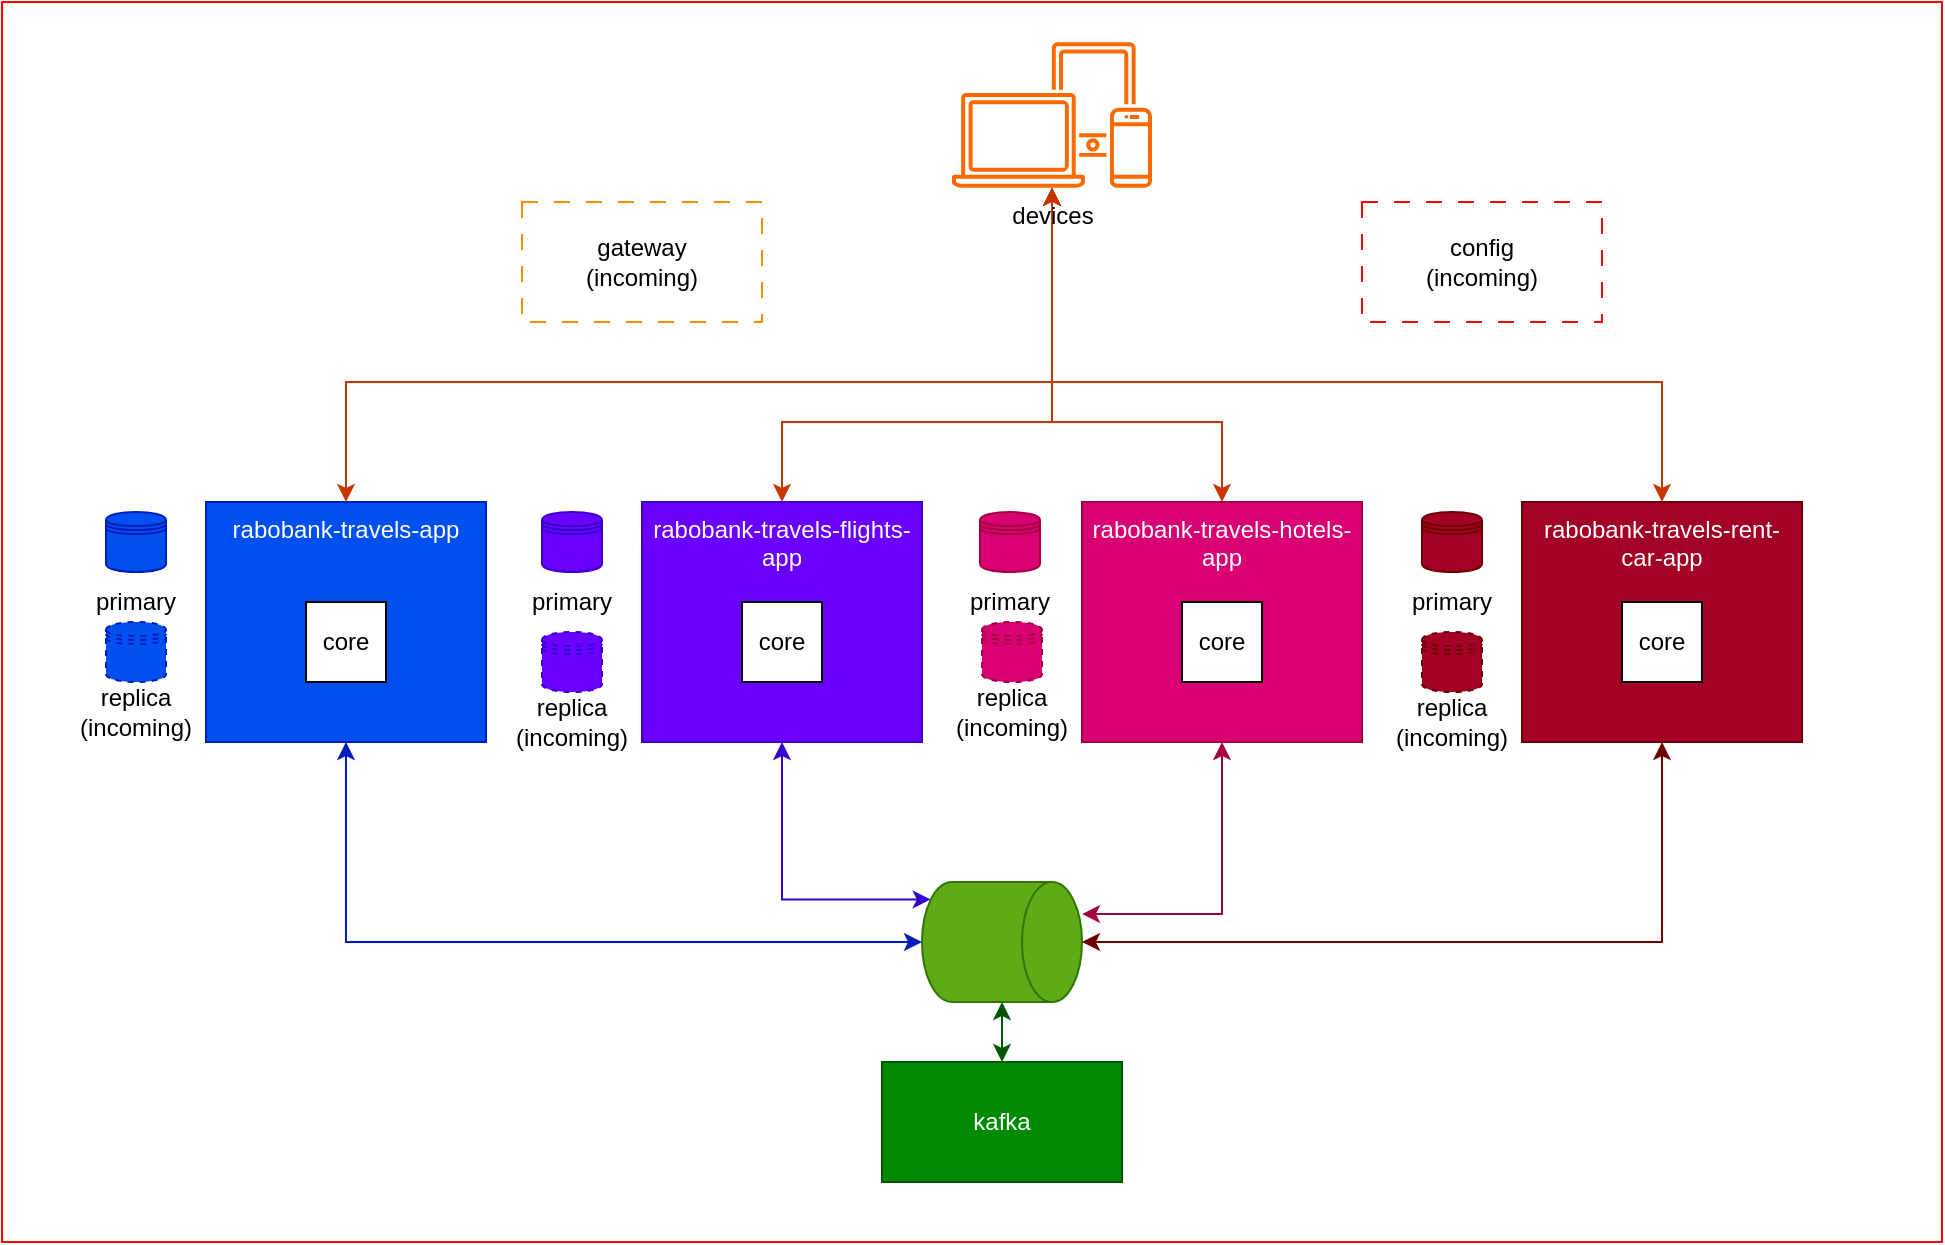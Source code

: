 <mxfile version="23.1.6" type="device">
  <diagram name="Page-1" id="670Q9pedbY3e1sjcFSfJ">
    <mxGraphModel dx="1876" dy="604" grid="1" gridSize="10" guides="1" tooltips="1" connect="1" arrows="1" fold="1" page="1" pageScale="1" pageWidth="850" pageHeight="1100" math="0" shadow="0">
      <root>
        <mxCell id="0" />
        <mxCell id="1" parent="0" />
        <mxCell id="IrhECHXohic5VT-jn3a0-1" value="" style="rounded=0;whiteSpace=wrap;html=1;strokeColor=#ff0000;" vertex="1" parent="1">
          <mxGeometry x="-100" y="80" width="970" height="620" as="geometry" />
        </mxCell>
        <mxCell id="IrhECHXohic5VT-jn3a0-2" value="gateway&lt;br&gt;(incoming)" style="rounded=0;whiteSpace=wrap;html=1;dashed=1;dashPattern=8 8;strokeColor=#ff8800;" vertex="1" parent="1">
          <mxGeometry x="160" y="180" width="120" height="60" as="geometry" />
        </mxCell>
        <mxCell id="IrhECHXohic5VT-jn3a0-3" value="config&lt;br&gt;(incoming)" style="rounded=0;whiteSpace=wrap;html=1;dashed=1;dashPattern=8 8;strokeColor=#ff0000;" vertex="1" parent="1">
          <mxGeometry x="580" y="180" width="120" height="60" as="geometry" />
        </mxCell>
        <mxCell id="IrhECHXohic5VT-jn3a0-4" value="rabobank-travels-app" style="rounded=0;whiteSpace=wrap;html=1;fillColor=#0050ef;fontColor=#ffffff;strokeColor=#001DBC;verticalAlign=top;" vertex="1" parent="1">
          <mxGeometry x="2" y="330" width="140" height="120" as="geometry" />
        </mxCell>
        <mxCell id="IrhECHXohic5VT-jn3a0-5" value="rabobank-travels-flights-app" style="rounded=0;whiteSpace=wrap;html=1;fillColor=#6a00ff;fontColor=#ffffff;strokeColor=#3700CC;verticalAlign=top;" vertex="1" parent="1">
          <mxGeometry x="220" y="330" width="140" height="120" as="geometry" />
        </mxCell>
        <mxCell id="IrhECHXohic5VT-jn3a0-6" value="rabobank-travels-hotels-app" style="rounded=0;whiteSpace=wrap;html=1;fillColor=#d80073;fontColor=#ffffff;strokeColor=#A50040;verticalAlign=top;" vertex="1" parent="1">
          <mxGeometry x="440" y="330" width="140" height="120" as="geometry" />
        </mxCell>
        <mxCell id="IrhECHXohic5VT-jn3a0-7" value="rabobank-travels-rent-car-app" style="rounded=0;whiteSpace=wrap;html=1;fillColor=#a20025;fontColor=#ffffff;strokeColor=#6F0000;verticalAlign=top;" vertex="1" parent="1">
          <mxGeometry x="660" y="330" width="140" height="120" as="geometry" />
        </mxCell>
        <mxCell id="IrhECHXohic5VT-jn3a0-8" value="" style="shape=cylinder3;whiteSpace=wrap;html=1;boundedLbl=1;backgroundOutline=1;size=15;direction=south;fillColor=#60a917;fontColor=#ffffff;strokeColor=#2D7600;" vertex="1" parent="1">
          <mxGeometry x="360" y="520" width="80" height="60" as="geometry" />
        </mxCell>
        <mxCell id="IrhECHXohic5VT-jn3a0-9" value="kafka" style="rounded=0;whiteSpace=wrap;html=1;fillColor=#008a00;fontColor=#ffffff;strokeColor=#005700;" vertex="1" parent="1">
          <mxGeometry x="340" y="610" width="120" height="60" as="geometry" />
        </mxCell>
        <mxCell id="IrhECHXohic5VT-jn3a0-18" style="edgeStyle=orthogonalEdgeStyle;rounded=0;orthogonalLoop=1;jettySize=auto;html=1;entryX=0.5;entryY=0;entryDx=0;entryDy=0;fillColor=#fa6800;strokeColor=#C73500;startArrow=classic;startFill=1;" edge="1" parent="1" source="IrhECHXohic5VT-jn3a0-10" target="IrhECHXohic5VT-jn3a0-4">
          <mxGeometry relative="1" as="geometry">
            <Array as="points">
              <mxPoint x="425" y="270" />
              <mxPoint x="72" y="270" />
            </Array>
          </mxGeometry>
        </mxCell>
        <mxCell id="IrhECHXohic5VT-jn3a0-19" style="edgeStyle=orthogonalEdgeStyle;rounded=0;orthogonalLoop=1;jettySize=auto;html=1;entryX=0.5;entryY=0;entryDx=0;entryDy=0;fillColor=#fa6800;strokeColor=#C73500;startArrow=classic;startFill=1;" edge="1" parent="1" source="IrhECHXohic5VT-jn3a0-10" target="IrhECHXohic5VT-jn3a0-5">
          <mxGeometry relative="1" as="geometry">
            <Array as="points">
              <mxPoint x="425" y="290" />
              <mxPoint x="290" y="290" />
            </Array>
          </mxGeometry>
        </mxCell>
        <mxCell id="IrhECHXohic5VT-jn3a0-20" style="edgeStyle=orthogonalEdgeStyle;rounded=0;orthogonalLoop=1;jettySize=auto;html=1;entryX=0.5;entryY=0;entryDx=0;entryDy=0;fillColor=#fa6800;strokeColor=#C73500;startArrow=classic;startFill=1;" edge="1" parent="1" source="IrhECHXohic5VT-jn3a0-10" target="IrhECHXohic5VT-jn3a0-6">
          <mxGeometry relative="1" as="geometry">
            <Array as="points">
              <mxPoint x="425" y="290" />
              <mxPoint x="510" y="290" />
            </Array>
          </mxGeometry>
        </mxCell>
        <mxCell id="IrhECHXohic5VT-jn3a0-21" style="edgeStyle=orthogonalEdgeStyle;rounded=0;orthogonalLoop=1;jettySize=auto;html=1;entryX=0.5;entryY=0;entryDx=0;entryDy=0;fillColor=#fa6800;strokeColor=#C73500;startArrow=classic;startFill=1;" edge="1" parent="1" source="IrhECHXohic5VT-jn3a0-10" target="IrhECHXohic5VT-jn3a0-7">
          <mxGeometry relative="1" as="geometry">
            <Array as="points">
              <mxPoint x="425" y="270" />
              <mxPoint x="730" y="270" />
            </Array>
          </mxGeometry>
        </mxCell>
        <mxCell id="IrhECHXohic5VT-jn3a0-10" value="devices" style="sketch=0;outlineConnect=0;fontColor=#000000;strokeColor=#C73500;fillColor=#fa6800;dashed=0;verticalLabelPosition=bottom;verticalAlign=top;align=center;html=1;fontSize=12;fontStyle=0;aspect=fixed;shape=mxgraph.aws4.illustration_devices;pointerEvents=1" vertex="1" parent="1">
          <mxGeometry x="375" y="100" width="100" height="73" as="geometry" />
        </mxCell>
        <mxCell id="IrhECHXohic5VT-jn3a0-12" style="edgeStyle=orthogonalEdgeStyle;rounded=0;orthogonalLoop=1;jettySize=auto;html=1;entryX=0.5;entryY=1;entryDx=0;entryDy=0;entryPerimeter=0;startArrow=classic;startFill=1;fillColor=#0050ef;strokeColor=#001DBC;" edge="1" parent="1" source="IrhECHXohic5VT-jn3a0-4" target="IrhECHXohic5VT-jn3a0-8">
          <mxGeometry relative="1" as="geometry">
            <Array as="points">
              <mxPoint x="72" y="550" />
            </Array>
          </mxGeometry>
        </mxCell>
        <mxCell id="IrhECHXohic5VT-jn3a0-13" style="edgeStyle=orthogonalEdgeStyle;rounded=0;orthogonalLoop=1;jettySize=auto;html=1;entryX=0.145;entryY=1;entryDx=0;entryDy=-4.35;entryPerimeter=0;startArrow=classic;startFill=1;fillColor=#6a00ff;strokeColor=#3700CC;" edge="1" parent="1" source="IrhECHXohic5VT-jn3a0-5" target="IrhECHXohic5VT-jn3a0-8">
          <mxGeometry relative="1" as="geometry">
            <Array as="points">
              <mxPoint x="290" y="529" />
            </Array>
          </mxGeometry>
        </mxCell>
        <mxCell id="IrhECHXohic5VT-jn3a0-15" style="edgeStyle=orthogonalEdgeStyle;rounded=0;orthogonalLoop=1;jettySize=auto;html=1;entryX=0.5;entryY=0;entryDx=0;entryDy=0;entryPerimeter=0;startArrow=classic;startFill=1;fillColor=#a20025;strokeColor=#6F0000;" edge="1" parent="1" source="IrhECHXohic5VT-jn3a0-7" target="IrhECHXohic5VT-jn3a0-8">
          <mxGeometry relative="1" as="geometry">
            <Array as="points">
              <mxPoint x="730" y="550" />
            </Array>
          </mxGeometry>
        </mxCell>
        <mxCell id="IrhECHXohic5VT-jn3a0-16" style="edgeStyle=orthogonalEdgeStyle;rounded=0;orthogonalLoop=1;jettySize=auto;html=1;entryX=0.267;entryY=0;entryDx=0;entryDy=0;entryPerimeter=0;startArrow=classic;startFill=1;fillColor=#d80073;strokeColor=#A50040;" edge="1" parent="1" source="IrhECHXohic5VT-jn3a0-6" target="IrhECHXohic5VT-jn3a0-8">
          <mxGeometry relative="1" as="geometry" />
        </mxCell>
        <mxCell id="IrhECHXohic5VT-jn3a0-17" style="edgeStyle=orthogonalEdgeStyle;rounded=0;orthogonalLoop=1;jettySize=auto;html=1;entryX=1;entryY=0.5;entryDx=0;entryDy=0;entryPerimeter=0;startArrow=classic;startFill=1;fillColor=#008a00;strokeColor=#005700;" edge="1" parent="1" source="IrhECHXohic5VT-jn3a0-9" target="IrhECHXohic5VT-jn3a0-8">
          <mxGeometry relative="1" as="geometry" />
        </mxCell>
        <mxCell id="IrhECHXohic5VT-jn3a0-23" value="core" style="whiteSpace=wrap;html=1;aspect=fixed;" vertex="1" parent="1">
          <mxGeometry x="52" y="380" width="40" height="40" as="geometry" />
        </mxCell>
        <mxCell id="IrhECHXohic5VT-jn3a0-24" value="core" style="whiteSpace=wrap;html=1;aspect=fixed;" vertex="1" parent="1">
          <mxGeometry x="270" y="380" width="40" height="40" as="geometry" />
        </mxCell>
        <mxCell id="IrhECHXohic5VT-jn3a0-25" value="core" style="whiteSpace=wrap;html=1;aspect=fixed;" vertex="1" parent="1">
          <mxGeometry x="490" y="380" width="40" height="40" as="geometry" />
        </mxCell>
        <mxCell id="IrhECHXohic5VT-jn3a0-26" value="core" style="whiteSpace=wrap;html=1;aspect=fixed;" vertex="1" parent="1">
          <mxGeometry x="710" y="380" width="40" height="40" as="geometry" />
        </mxCell>
        <mxCell id="IrhECHXohic5VT-jn3a0-28" value="primary" style="shape=datastore;whiteSpace=wrap;html=1;verticalAlign=middle;labelPosition=center;verticalLabelPosition=bottom;align=center;fillColor=#0050ef;fontColor=#000000;strokeColor=#001DBC;" vertex="1" parent="1">
          <mxGeometry x="-48" y="335" width="30" height="30" as="geometry" />
        </mxCell>
        <mxCell id="IrhECHXohic5VT-jn3a0-29" value="replica&lt;br&gt;(incoming)" style="shape=datastore;whiteSpace=wrap;html=1;verticalAlign=middle;labelPosition=center;verticalLabelPosition=bottom;align=center;fillColor=#0050ef;fontColor=#000000;strokeColor=#001DBC;dashed=1;" vertex="1" parent="1">
          <mxGeometry x="-48" y="390" width="30" height="30" as="geometry" />
        </mxCell>
        <mxCell id="IrhECHXohic5VT-jn3a0-30" value="primary" style="shape=datastore;whiteSpace=wrap;html=1;verticalAlign=middle;labelPosition=center;verticalLabelPosition=bottom;align=center;fillColor=#6a00ff;fontColor=#000000;strokeColor=#3700CC;" vertex="1" parent="1">
          <mxGeometry x="170" y="335" width="30" height="30" as="geometry" />
        </mxCell>
        <mxCell id="IrhECHXohic5VT-jn3a0-31" value="replica&lt;br&gt;(incoming)" style="shape=datastore;whiteSpace=wrap;html=1;verticalAlign=middle;labelPosition=center;verticalLabelPosition=bottom;align=center;fillColor=#6a00ff;fontColor=#000000;strokeColor=#3700CC;dashed=1;" vertex="1" parent="1">
          <mxGeometry x="170" y="395" width="30" height="30" as="geometry" />
        </mxCell>
        <mxCell id="IrhECHXohic5VT-jn3a0-32" value="primary" style="shape=datastore;whiteSpace=wrap;html=1;verticalAlign=middle;labelPosition=center;verticalLabelPosition=bottom;align=center;fillColor=#d80073;fontColor=#000000;strokeColor=#A50040;" vertex="1" parent="1">
          <mxGeometry x="389" y="335" width="30" height="30" as="geometry" />
        </mxCell>
        <mxCell id="IrhECHXohic5VT-jn3a0-33" value="replica&lt;br&gt;(incoming)" style="shape=datastore;whiteSpace=wrap;html=1;verticalAlign=middle;labelPosition=center;verticalLabelPosition=bottom;align=center;fillColor=#d80073;fontColor=#000000;strokeColor=#A50040;dashed=1;" vertex="1" parent="1">
          <mxGeometry x="390" y="390" width="30" height="30" as="geometry" />
        </mxCell>
        <mxCell id="IrhECHXohic5VT-jn3a0-34" value="primary" style="shape=datastore;whiteSpace=wrap;html=1;verticalAlign=middle;labelPosition=center;verticalLabelPosition=bottom;align=center;fillColor=#a20025;fontColor=#000000;strokeColor=#6F0000;" vertex="1" parent="1">
          <mxGeometry x="610" y="335" width="30" height="30" as="geometry" />
        </mxCell>
        <mxCell id="IrhECHXohic5VT-jn3a0-35" value="replica&lt;br&gt;(incoming)" style="shape=datastore;whiteSpace=wrap;html=1;verticalAlign=middle;labelPosition=center;verticalLabelPosition=bottom;align=center;fillColor=#a20025;fontColor=#000000;strokeColor=#6F0000;dashed=1;" vertex="1" parent="1">
          <mxGeometry x="610" y="395" width="30" height="30" as="geometry" />
        </mxCell>
      </root>
    </mxGraphModel>
  </diagram>
</mxfile>
